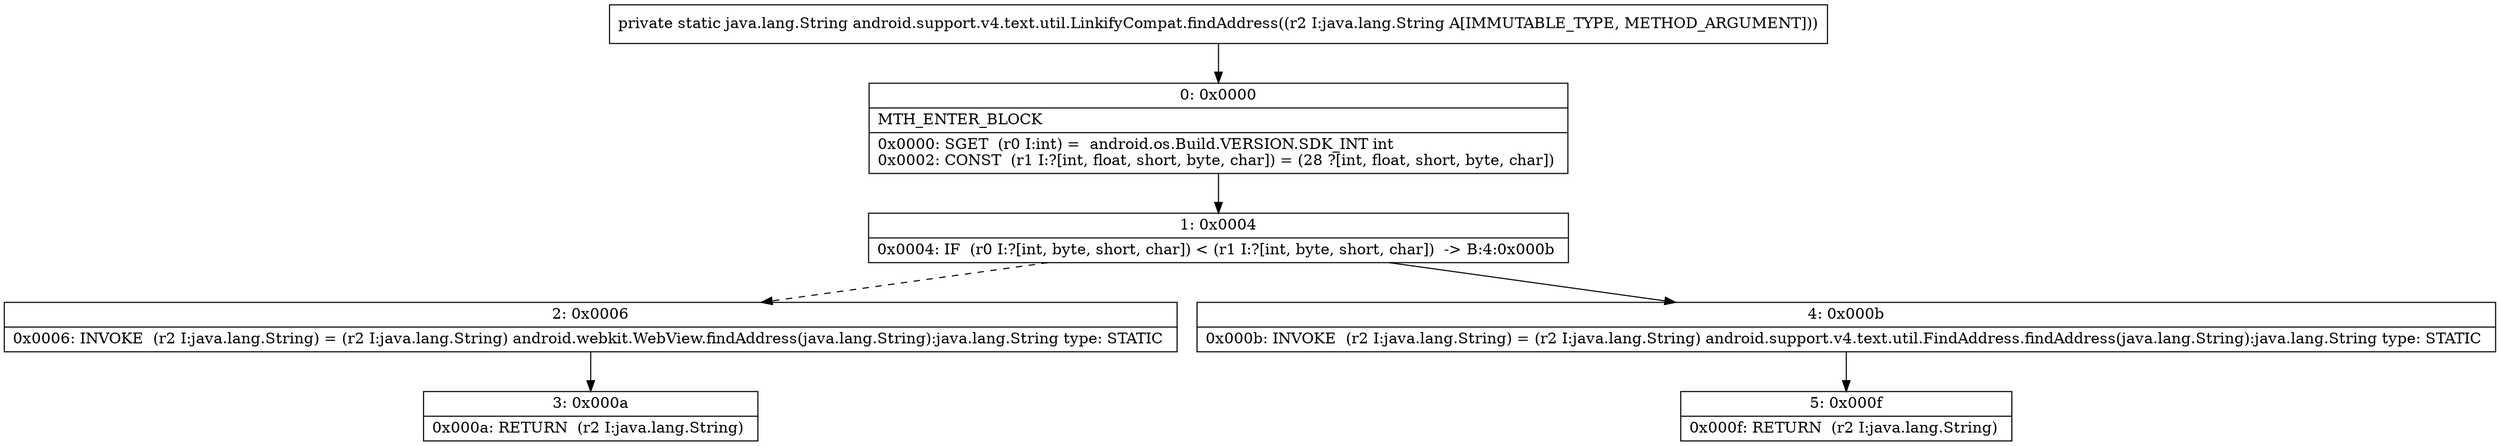 digraph "CFG forandroid.support.v4.text.util.LinkifyCompat.findAddress(Ljava\/lang\/String;)Ljava\/lang\/String;" {
Node_0 [shape=record,label="{0\:\ 0x0000|MTH_ENTER_BLOCK\l|0x0000: SGET  (r0 I:int) =  android.os.Build.VERSION.SDK_INT int \l0x0002: CONST  (r1 I:?[int, float, short, byte, char]) = (28 ?[int, float, short, byte, char]) \l}"];
Node_1 [shape=record,label="{1\:\ 0x0004|0x0004: IF  (r0 I:?[int, byte, short, char]) \< (r1 I:?[int, byte, short, char])  \-\> B:4:0x000b \l}"];
Node_2 [shape=record,label="{2\:\ 0x0006|0x0006: INVOKE  (r2 I:java.lang.String) = (r2 I:java.lang.String) android.webkit.WebView.findAddress(java.lang.String):java.lang.String type: STATIC \l}"];
Node_3 [shape=record,label="{3\:\ 0x000a|0x000a: RETURN  (r2 I:java.lang.String) \l}"];
Node_4 [shape=record,label="{4\:\ 0x000b|0x000b: INVOKE  (r2 I:java.lang.String) = (r2 I:java.lang.String) android.support.v4.text.util.FindAddress.findAddress(java.lang.String):java.lang.String type: STATIC \l}"];
Node_5 [shape=record,label="{5\:\ 0x000f|0x000f: RETURN  (r2 I:java.lang.String) \l}"];
MethodNode[shape=record,label="{private static java.lang.String android.support.v4.text.util.LinkifyCompat.findAddress((r2 I:java.lang.String A[IMMUTABLE_TYPE, METHOD_ARGUMENT])) }"];
MethodNode -> Node_0;
Node_0 -> Node_1;
Node_1 -> Node_2[style=dashed];
Node_1 -> Node_4;
Node_2 -> Node_3;
Node_4 -> Node_5;
}

